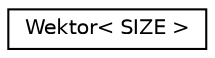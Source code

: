 digraph "Graficzna hierarchia klas"
{
 // LATEX_PDF_SIZE
  edge [fontname="Helvetica",fontsize="10",labelfontname="Helvetica",labelfontsize="10"];
  node [fontname="Helvetica",fontsize="10",shape=record];
  rankdir="LR";
  Node0 [label="Wektor\< SIZE \>",height=0.2,width=0.4,color="black", fillcolor="white", style="filled",URL="$class_wektor.html",tooltip="Modeluje pojęcie Wektora/Punktu w przestrzeni n-wymiarowej."];
}

